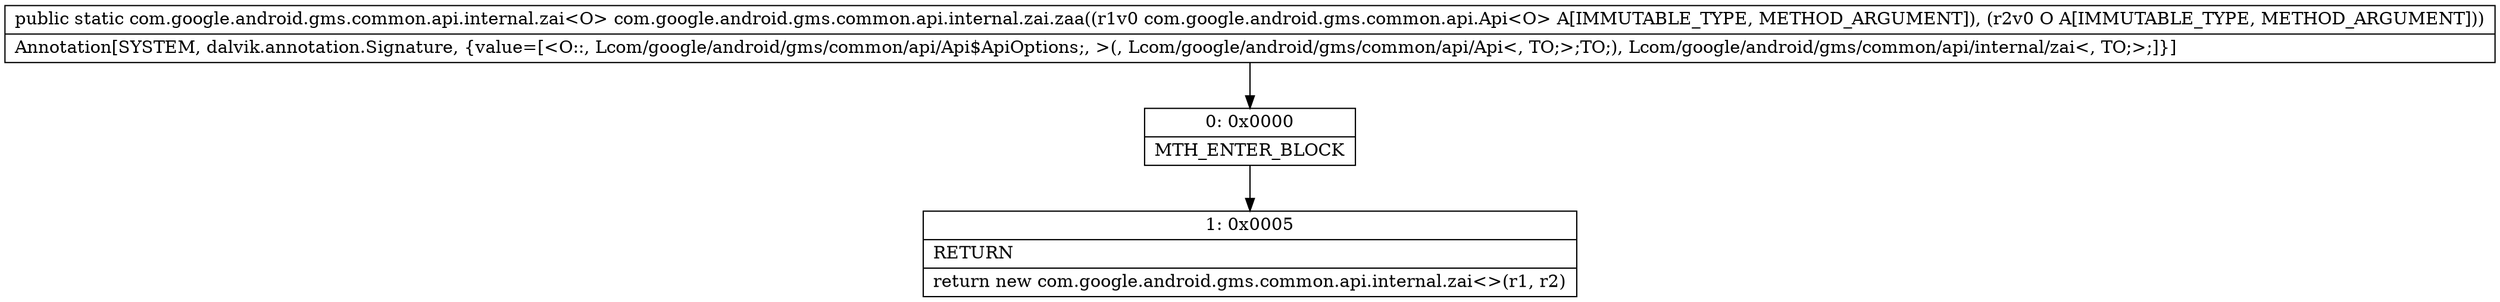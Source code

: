 digraph "CFG forcom.google.android.gms.common.api.internal.zai.zaa(Lcom\/google\/android\/gms\/common\/api\/Api;Lcom\/google\/android\/gms\/common\/api\/Api$ApiOptions;)Lcom\/google\/android\/gms\/common\/api\/internal\/zai;" {
Node_0 [shape=record,label="{0\:\ 0x0000|MTH_ENTER_BLOCK\l}"];
Node_1 [shape=record,label="{1\:\ 0x0005|RETURN\l|return new com.google.android.gms.common.api.internal.zai\<\>(r1, r2)\l}"];
MethodNode[shape=record,label="{public static com.google.android.gms.common.api.internal.zai\<O\> com.google.android.gms.common.api.internal.zai.zaa((r1v0 com.google.android.gms.common.api.Api\<O\> A[IMMUTABLE_TYPE, METHOD_ARGUMENT]), (r2v0 O A[IMMUTABLE_TYPE, METHOD_ARGUMENT]))  | Annotation[SYSTEM, dalvik.annotation.Signature, \{value=[\<O::, Lcom\/google\/android\/gms\/common\/api\/Api$ApiOptions;, \>(, Lcom\/google\/android\/gms\/common\/api\/Api\<, TO;\>;TO;), Lcom\/google\/android\/gms\/common\/api\/internal\/zai\<, TO;\>;]\}]\l}"];
MethodNode -> Node_0;
Node_0 -> Node_1;
}

